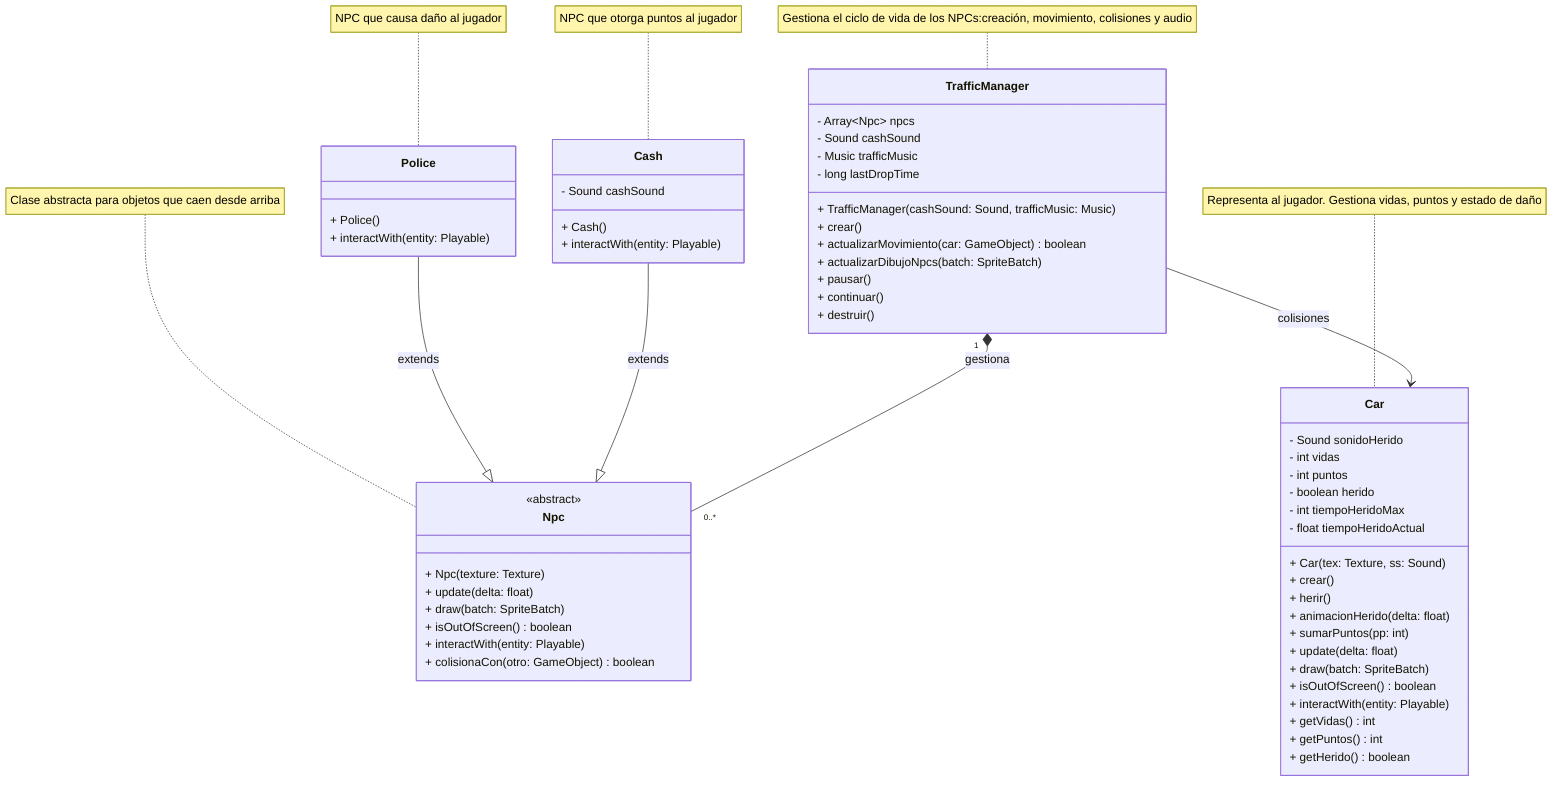 classDiagram
    direction TB

    %% ===== Clases de Dominio =====

    class Car {
        - Sound sonidoHerido
        - int vidas
        - int puntos
        - boolean herido
        - int tiempoHeridoMax
        - float tiempoHeridoActual
        + Car(tex: Texture, ss: Sound)
        + crear()
        + herir()
        + animacionHerido(delta: float)
        + sumarPuntos(pp: int)
        + update(delta: float)
        + draw(batch: SpriteBatch)
        + isOutOfScreen() boolean
        + interactWith(entity: Playable)
        + getVidas() int
        + getPuntos() int
        + getHerido() boolean
    }

    class Npc {
        <<abstract>>
        + Npc(texture: Texture)
        + update(delta: float)
        + draw(batch: SpriteBatch)
        + isOutOfScreen() boolean
        + interactWith(entity: Playable)
        + colisionaCon(otro: GameObject) boolean
    }

    class Police {
        + Police()
        + interactWith(entity: Playable)
    }

    class Cash {
        - Sound cashSound
        + Cash()
        + interactWith(entity: Playable)
    }

    class TrafficManager {
        - Array~Npc~ npcs
        - Sound cashSound
        - Music trafficMusic
        - long lastDropTime
        + TrafficManager(cashSound: Sound, trafficMusic: Music)
        + crear()
        + actualizarMovimiento(car: GameObject) boolean
        + actualizarDibujoNpcs(batch: SpriteBatch)
        + pausar()
        + continuar()
        + destruir()
    }

    %% ===== Relaciones de Herencia =====

    Police --|> Npc : extends
    Cash --|> Npc : extends

    %% ===== Relaciones de Composición/Uso =====

    TrafficManager "1" *-- "0..*" Npc : gestiona
    TrafficManager --> Car : colisiones

    %% ===== Notas =====

    note for Car "Representa al jugador. Gestiona vidas, puntos y estado de daño"
    note for Npc "Clase abstracta para objetos que caen desde arriba"
    note for Police "NPC que causa daño al jugador"
    note for Cash "NPC que otorga puntos al jugador"
    note for TrafficManager "Gestiona el ciclo de vida de los NPCs:creación, movimiento, colisiones y audio"